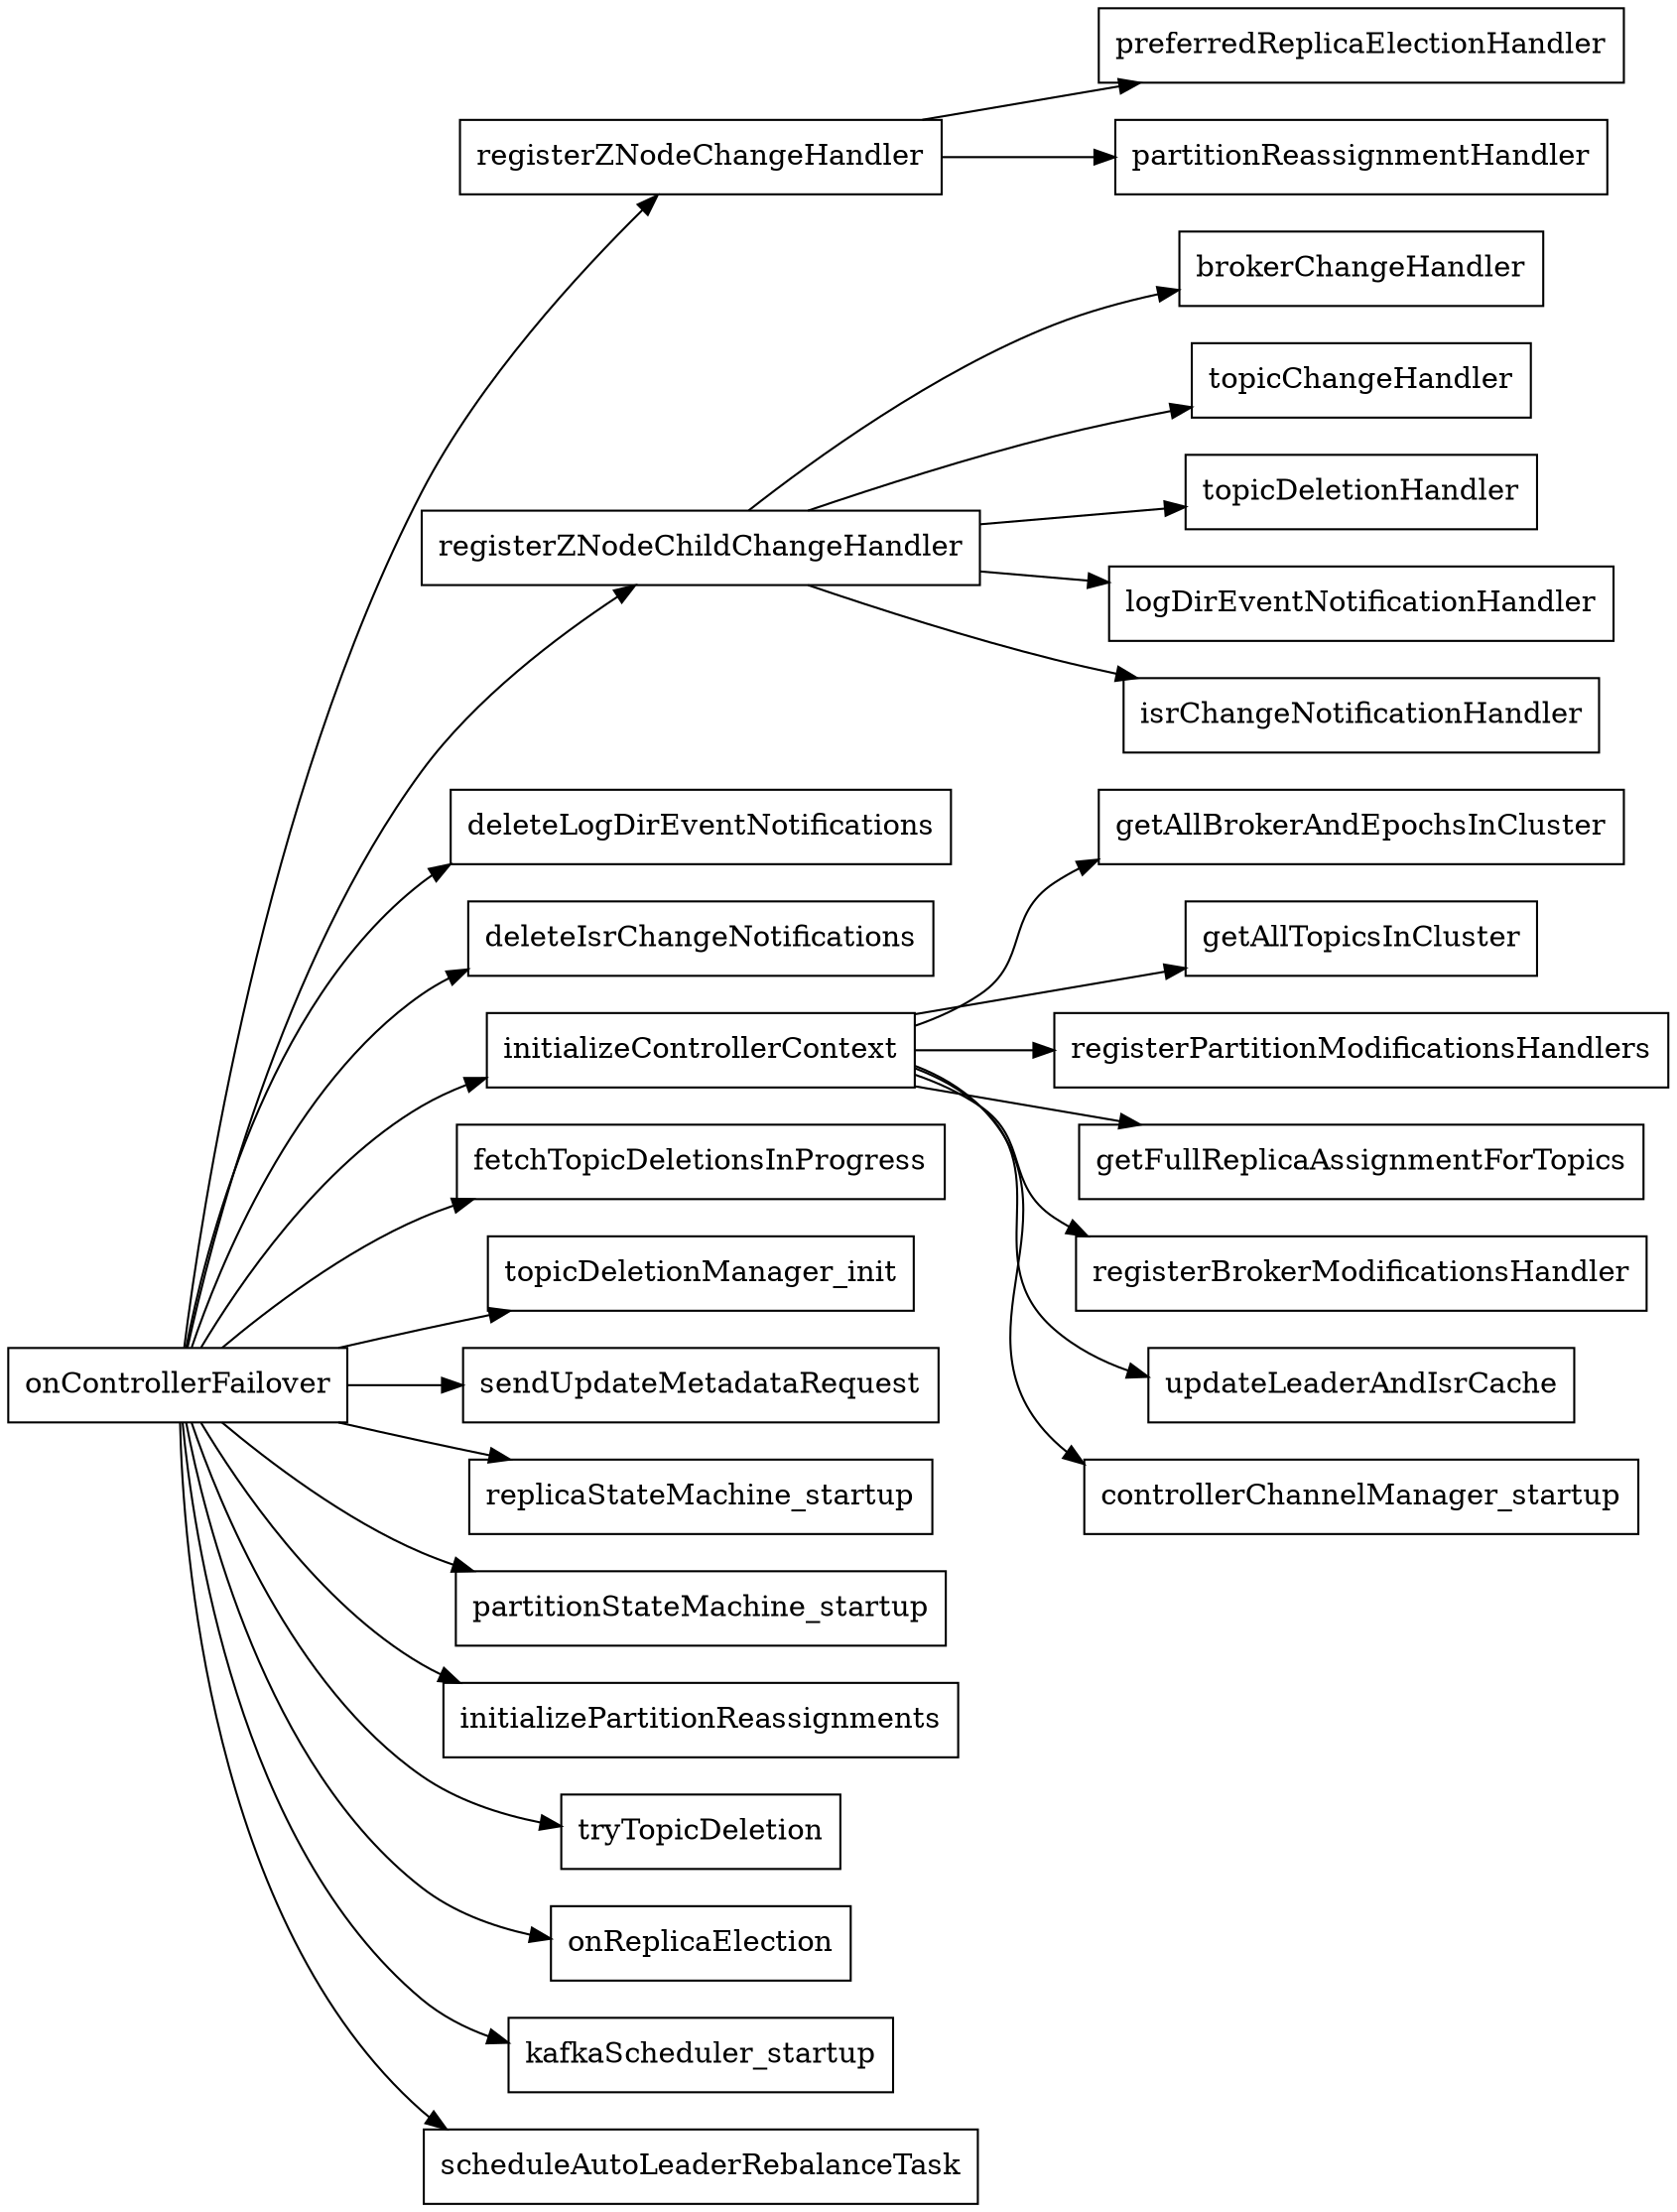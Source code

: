 digraph controller_failover {
  node[shape=box;];
  newrank=true;
  rankdir=LR;
  onControllerFailover -> {
    registerZNodeChangeHandler;
    registerZNodeChildChangeHandler;
    deleteLogDirEventNotifications;
    deleteIsrChangeNotifications;
    initializeControllerContext;
    fetchTopicDeletionsInProgress;
    topicDeletionManager_init;
    sendUpdateMetadataRequest;
    replicaStateMachine_startup;
    partitionStateMachine_startup;
    initializePartitionReassignments;
    tryTopicDeletion;
    onReplicaElection;
    kafkaScheduler_startup;
    scheduleAutoLeaderRebalanceTask;
  }
  registerZNodeChildChangeHandler -> {
    brokerChangeHandler;
    topicChangeHandler;
    topicDeletionHandler;
    logDirEventNotificationHandler;
    isrChangeNotificationHandler;
  }
  registerZNodeChangeHandler -> {
    preferredReplicaElectionHandler;
    partitionReassignmentHandler;
  }
  initializeControllerContext -> {
    getAllBrokerAndEpochsInCluster;
    getAllTopicsInCluster;
    registerPartitionModificationsHandlers;
    getFullReplicaAssignmentForTopics;
    registerBrokerModificationsHandler;
    updateLeaderAndIsrCache;
    controllerChannelManager_startup;
  }
}
